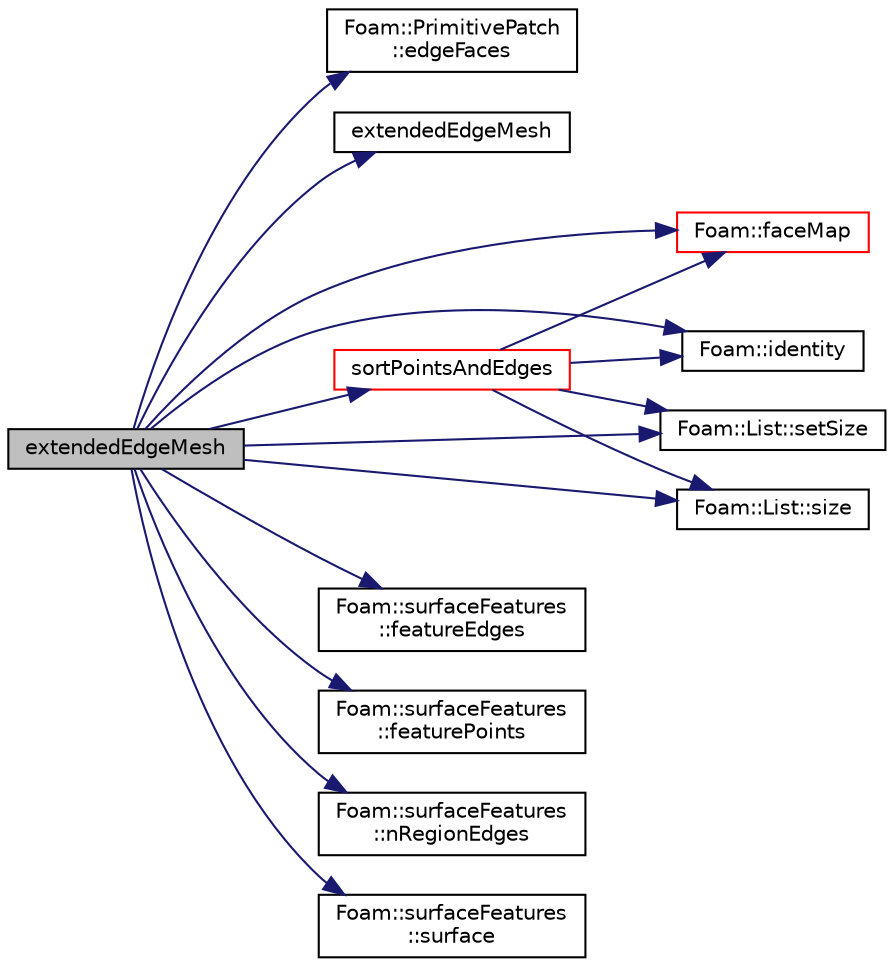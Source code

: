 digraph "extendedEdgeMesh"
{
  bgcolor="transparent";
  edge [fontname="Helvetica",fontsize="10",labelfontname="Helvetica",labelfontsize="10"];
  node [fontname="Helvetica",fontsize="10",shape=record];
  rankdir="LR";
  Node149 [label="extendedEdgeMesh",height=0.2,width=0.4,color="black", fillcolor="grey75", style="filled", fontcolor="black"];
  Node149 -> Node150 [color="midnightblue",fontsize="10",style="solid",fontname="Helvetica"];
  Node150 [label="Foam::PrimitivePatch\l::edgeFaces",height=0.2,width=0.4,color="black",URL="$a28693.html#ad38ecd2902727a890ebd437731c271c8",tooltip="Return edge-face addressing. "];
  Node149 -> Node151 [color="midnightblue",fontsize="10",style="solid",fontname="Helvetica"];
  Node151 [label="extendedEdgeMesh",height=0.2,width=0.4,color="black",URL="$a22549.html#a16ecd6f0225623583777d62d0026d3b8",tooltip="Construct null. "];
  Node149 -> Node152 [color="midnightblue",fontsize="10",style="solid",fontname="Helvetica"];
  Node152 [label="Foam::faceMap",height=0.2,width=0.4,color="red",URL="$a21851.html#aa77215843e964fac259ab06e68d0ee02"];
  Node149 -> Node204 [color="midnightblue",fontsize="10",style="solid",fontname="Helvetica"];
  Node204 [label="Foam::surfaceFeatures\l::featureEdges",height=0.2,width=0.4,color="black",URL="$a26645.html#a33ecbfd9a6ec83a789228bded34109e3",tooltip="Return feature edge list. "];
  Node149 -> Node205 [color="midnightblue",fontsize="10",style="solid",fontname="Helvetica"];
  Node205 [label="Foam::surfaceFeatures\l::featurePoints",height=0.2,width=0.4,color="black",URL="$a26645.html#a62f79c6a6e16124b0301bac76fdaeebe",tooltip="Return feature point list. "];
  Node149 -> Node206 [color="midnightblue",fontsize="10",style="solid",fontname="Helvetica"];
  Node206 [label="Foam::identity",height=0.2,width=0.4,color="black",URL="$a21851.html#a36af96cb841435845fffb4fe69208490",tooltip="Create identity map (map[i] == i) of given length. "];
  Node149 -> Node207 [color="midnightblue",fontsize="10",style="solid",fontname="Helvetica"];
  Node207 [label="Foam::surfaceFeatures\l::nRegionEdges",height=0.2,width=0.4,color="black",URL="$a26645.html#a74b4164fde86b9d82a2f9cb731823d37",tooltip="Return number of region edges. "];
  Node149 -> Node208 [color="midnightblue",fontsize="10",style="solid",fontname="Helvetica"];
  Node208 [label="Foam::List::setSize",height=0.2,width=0.4,color="black",URL="$a26833.html#aedb985ffeaf1bdbfeccc2a8730405703",tooltip="Reset size of List. "];
  Node149 -> Node203 [color="midnightblue",fontsize="10",style="solid",fontname="Helvetica"];
  Node203 [label="Foam::List::size",height=0.2,width=0.4,color="black",URL="$a26833.html#a8a5f6fa29bd4b500caf186f60245b384",tooltip="Override size to be inconsistent with allocated storage. "];
  Node149 -> Node209 [color="midnightblue",fontsize="10",style="solid",fontname="Helvetica"];
  Node209 [label="sortPointsAndEdges",height=0.2,width=0.4,color="red",URL="$a22549.html#a35042787bb1f37f3e2695d3b48e313b0"];
  Node209 -> Node203 [color="midnightblue",fontsize="10",style="solid",fontname="Helvetica"];
  Node209 -> Node152 [color="midnightblue",fontsize="10",style="solid",fontname="Helvetica"];
  Node209 -> Node208 [color="midnightblue",fontsize="10",style="solid",fontname="Helvetica"];
  Node209 -> Node206 [color="midnightblue",fontsize="10",style="solid",fontname="Helvetica"];
  Node149 -> Node232 [color="midnightblue",fontsize="10",style="solid",fontname="Helvetica"];
  Node232 [label="Foam::surfaceFeatures\l::surface",height=0.2,width=0.4,color="black",URL="$a26645.html#abf28bf4987657fadcee184f52c42c24d"];
}
